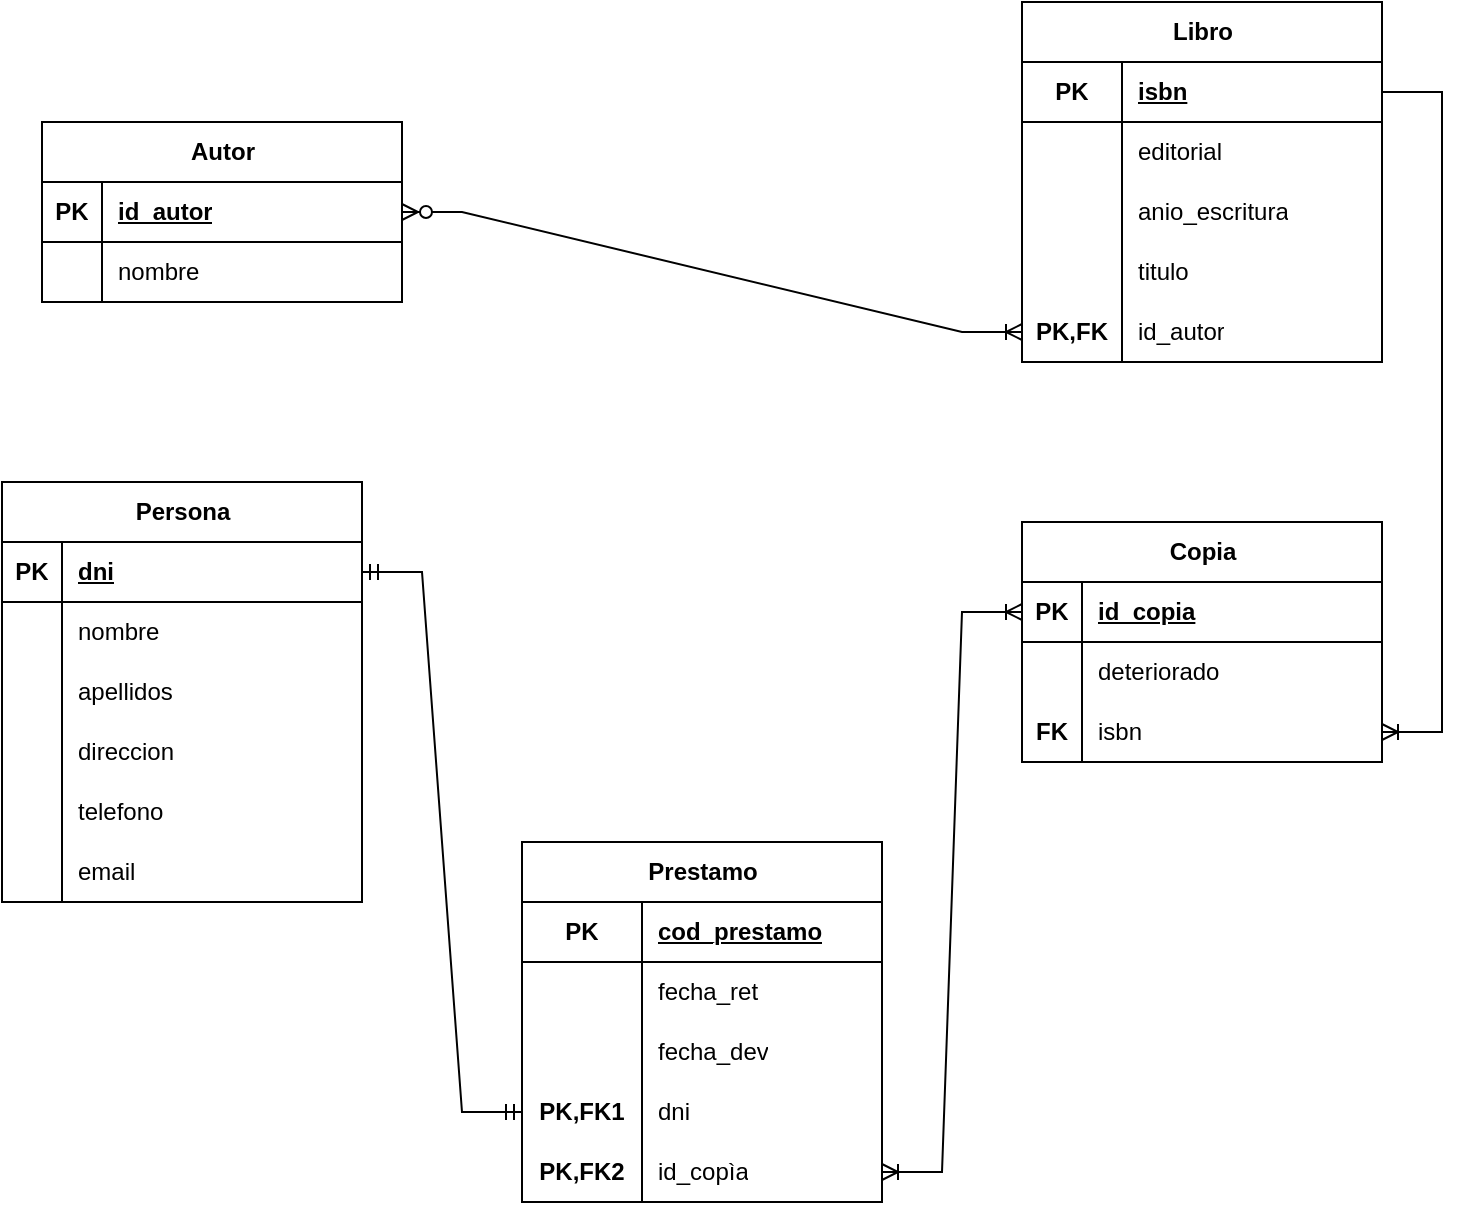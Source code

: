 <mxfile version="22.1.21" type="device">
  <diagram name="Página-1" id="P-5h5UV4D_t9oj7iMCKJ">
    <mxGraphModel dx="1195" dy="703" grid="1" gridSize="10" guides="1" tooltips="1" connect="1" arrows="1" fold="1" page="1" pageScale="1" pageWidth="827" pageHeight="1169" math="0" shadow="0">
      <root>
        <mxCell id="0" />
        <mxCell id="1" parent="0" />
        <mxCell id="MUojaJTW8JrNi8aAsuQx-83" value="Persona" style="shape=table;startSize=30;container=1;collapsible=1;childLayout=tableLayout;fixedRows=1;rowLines=0;fontStyle=1;align=center;resizeLast=1;html=1;" vertex="1" parent="1">
          <mxGeometry x="90" y="480" width="180" height="210" as="geometry" />
        </mxCell>
        <mxCell id="MUojaJTW8JrNi8aAsuQx-84" value="" style="shape=tableRow;horizontal=0;startSize=0;swimlaneHead=0;swimlaneBody=0;fillColor=none;collapsible=0;dropTarget=0;points=[[0,0.5],[1,0.5]];portConstraint=eastwest;top=0;left=0;right=0;bottom=1;" vertex="1" parent="MUojaJTW8JrNi8aAsuQx-83">
          <mxGeometry y="30" width="180" height="30" as="geometry" />
        </mxCell>
        <mxCell id="MUojaJTW8JrNi8aAsuQx-85" value="PK" style="shape=partialRectangle;connectable=0;fillColor=none;top=0;left=0;bottom=0;right=0;fontStyle=1;overflow=hidden;whiteSpace=wrap;html=1;" vertex="1" parent="MUojaJTW8JrNi8aAsuQx-84">
          <mxGeometry width="30" height="30" as="geometry">
            <mxRectangle width="30" height="30" as="alternateBounds" />
          </mxGeometry>
        </mxCell>
        <mxCell id="MUojaJTW8JrNi8aAsuQx-86" value="dni" style="shape=partialRectangle;connectable=0;fillColor=none;top=0;left=0;bottom=0;right=0;align=left;spacingLeft=6;fontStyle=5;overflow=hidden;whiteSpace=wrap;html=1;" vertex="1" parent="MUojaJTW8JrNi8aAsuQx-84">
          <mxGeometry x="30" width="150" height="30" as="geometry">
            <mxRectangle width="150" height="30" as="alternateBounds" />
          </mxGeometry>
        </mxCell>
        <mxCell id="MUojaJTW8JrNi8aAsuQx-87" value="" style="shape=tableRow;horizontal=0;startSize=0;swimlaneHead=0;swimlaneBody=0;fillColor=none;collapsible=0;dropTarget=0;points=[[0,0.5],[1,0.5]];portConstraint=eastwest;top=0;left=0;right=0;bottom=0;" vertex="1" parent="MUojaJTW8JrNi8aAsuQx-83">
          <mxGeometry y="60" width="180" height="30" as="geometry" />
        </mxCell>
        <mxCell id="MUojaJTW8JrNi8aAsuQx-88" value="" style="shape=partialRectangle;connectable=0;fillColor=none;top=0;left=0;bottom=0;right=0;editable=1;overflow=hidden;whiteSpace=wrap;html=1;" vertex="1" parent="MUojaJTW8JrNi8aAsuQx-87">
          <mxGeometry width="30" height="30" as="geometry">
            <mxRectangle width="30" height="30" as="alternateBounds" />
          </mxGeometry>
        </mxCell>
        <mxCell id="MUojaJTW8JrNi8aAsuQx-89" value="nombre" style="shape=partialRectangle;connectable=0;fillColor=none;top=0;left=0;bottom=0;right=0;align=left;spacingLeft=6;overflow=hidden;whiteSpace=wrap;html=1;" vertex="1" parent="MUojaJTW8JrNi8aAsuQx-87">
          <mxGeometry x="30" width="150" height="30" as="geometry">
            <mxRectangle width="150" height="30" as="alternateBounds" />
          </mxGeometry>
        </mxCell>
        <mxCell id="MUojaJTW8JrNi8aAsuQx-90" value="" style="shape=tableRow;horizontal=0;startSize=0;swimlaneHead=0;swimlaneBody=0;fillColor=none;collapsible=0;dropTarget=0;points=[[0,0.5],[1,0.5]];portConstraint=eastwest;top=0;left=0;right=0;bottom=0;" vertex="1" parent="MUojaJTW8JrNi8aAsuQx-83">
          <mxGeometry y="90" width="180" height="30" as="geometry" />
        </mxCell>
        <mxCell id="MUojaJTW8JrNi8aAsuQx-91" value="" style="shape=partialRectangle;connectable=0;fillColor=none;top=0;left=0;bottom=0;right=0;editable=1;overflow=hidden;whiteSpace=wrap;html=1;" vertex="1" parent="MUojaJTW8JrNi8aAsuQx-90">
          <mxGeometry width="30" height="30" as="geometry">
            <mxRectangle width="30" height="30" as="alternateBounds" />
          </mxGeometry>
        </mxCell>
        <mxCell id="MUojaJTW8JrNi8aAsuQx-92" value="apellidos" style="shape=partialRectangle;connectable=0;fillColor=none;top=0;left=0;bottom=0;right=0;align=left;spacingLeft=6;overflow=hidden;whiteSpace=wrap;html=1;" vertex="1" parent="MUojaJTW8JrNi8aAsuQx-90">
          <mxGeometry x="30" width="150" height="30" as="geometry">
            <mxRectangle width="150" height="30" as="alternateBounds" />
          </mxGeometry>
        </mxCell>
        <mxCell id="MUojaJTW8JrNi8aAsuQx-93" value="" style="shape=tableRow;horizontal=0;startSize=0;swimlaneHead=0;swimlaneBody=0;fillColor=none;collapsible=0;dropTarget=0;points=[[0,0.5],[1,0.5]];portConstraint=eastwest;top=0;left=0;right=0;bottom=0;" vertex="1" parent="MUojaJTW8JrNi8aAsuQx-83">
          <mxGeometry y="120" width="180" height="30" as="geometry" />
        </mxCell>
        <mxCell id="MUojaJTW8JrNi8aAsuQx-94" value="" style="shape=partialRectangle;connectable=0;fillColor=none;top=0;left=0;bottom=0;right=0;editable=1;overflow=hidden;whiteSpace=wrap;html=1;" vertex="1" parent="MUojaJTW8JrNi8aAsuQx-93">
          <mxGeometry width="30" height="30" as="geometry">
            <mxRectangle width="30" height="30" as="alternateBounds" />
          </mxGeometry>
        </mxCell>
        <mxCell id="MUojaJTW8JrNi8aAsuQx-95" value="direccion" style="shape=partialRectangle;connectable=0;fillColor=none;top=0;left=0;bottom=0;right=0;align=left;spacingLeft=6;overflow=hidden;whiteSpace=wrap;html=1;" vertex="1" parent="MUojaJTW8JrNi8aAsuQx-93">
          <mxGeometry x="30" width="150" height="30" as="geometry">
            <mxRectangle width="150" height="30" as="alternateBounds" />
          </mxGeometry>
        </mxCell>
        <mxCell id="MUojaJTW8JrNi8aAsuQx-123" value="" style="shape=tableRow;horizontal=0;startSize=0;swimlaneHead=0;swimlaneBody=0;fillColor=none;collapsible=0;dropTarget=0;points=[[0,0.5],[1,0.5]];portConstraint=eastwest;top=0;left=0;right=0;bottom=0;" vertex="1" parent="MUojaJTW8JrNi8aAsuQx-83">
          <mxGeometry y="150" width="180" height="30" as="geometry" />
        </mxCell>
        <mxCell id="MUojaJTW8JrNi8aAsuQx-124" value="" style="shape=partialRectangle;connectable=0;fillColor=none;top=0;left=0;bottom=0;right=0;editable=1;overflow=hidden;whiteSpace=wrap;html=1;" vertex="1" parent="MUojaJTW8JrNi8aAsuQx-123">
          <mxGeometry width="30" height="30" as="geometry">
            <mxRectangle width="30" height="30" as="alternateBounds" />
          </mxGeometry>
        </mxCell>
        <mxCell id="MUojaJTW8JrNi8aAsuQx-125" value="telefono" style="shape=partialRectangle;connectable=0;fillColor=none;top=0;left=0;bottom=0;right=0;align=left;spacingLeft=6;overflow=hidden;whiteSpace=wrap;html=1;" vertex="1" parent="MUojaJTW8JrNi8aAsuQx-123">
          <mxGeometry x="30" width="150" height="30" as="geometry">
            <mxRectangle width="150" height="30" as="alternateBounds" />
          </mxGeometry>
        </mxCell>
        <mxCell id="MUojaJTW8JrNi8aAsuQx-126" value="" style="shape=tableRow;horizontal=0;startSize=0;swimlaneHead=0;swimlaneBody=0;fillColor=none;collapsible=0;dropTarget=0;points=[[0,0.5],[1,0.5]];portConstraint=eastwest;top=0;left=0;right=0;bottom=0;" vertex="1" parent="MUojaJTW8JrNi8aAsuQx-83">
          <mxGeometry y="180" width="180" height="30" as="geometry" />
        </mxCell>
        <mxCell id="MUojaJTW8JrNi8aAsuQx-127" value="" style="shape=partialRectangle;connectable=0;fillColor=none;top=0;left=0;bottom=0;right=0;editable=1;overflow=hidden;whiteSpace=wrap;html=1;" vertex="1" parent="MUojaJTW8JrNi8aAsuQx-126">
          <mxGeometry width="30" height="30" as="geometry">
            <mxRectangle width="30" height="30" as="alternateBounds" />
          </mxGeometry>
        </mxCell>
        <mxCell id="MUojaJTW8JrNi8aAsuQx-128" value="email" style="shape=partialRectangle;connectable=0;fillColor=none;top=0;left=0;bottom=0;right=0;align=left;spacingLeft=6;overflow=hidden;whiteSpace=wrap;html=1;" vertex="1" parent="MUojaJTW8JrNi8aAsuQx-126">
          <mxGeometry x="30" width="150" height="30" as="geometry">
            <mxRectangle width="150" height="30" as="alternateBounds" />
          </mxGeometry>
        </mxCell>
        <mxCell id="MUojaJTW8JrNi8aAsuQx-44" value="Autor" style="shape=table;startSize=30;container=1;collapsible=1;childLayout=tableLayout;fixedRows=1;rowLines=0;fontStyle=1;align=center;resizeLast=1;html=1;" vertex="1" parent="1">
          <mxGeometry x="110" y="300" width="180" height="90" as="geometry" />
        </mxCell>
        <mxCell id="MUojaJTW8JrNi8aAsuQx-45" value="" style="shape=tableRow;horizontal=0;startSize=0;swimlaneHead=0;swimlaneBody=0;fillColor=none;collapsible=0;dropTarget=0;points=[[0,0.5],[1,0.5]];portConstraint=eastwest;top=0;left=0;right=0;bottom=1;" vertex="1" parent="MUojaJTW8JrNi8aAsuQx-44">
          <mxGeometry y="30" width="180" height="30" as="geometry" />
        </mxCell>
        <mxCell id="MUojaJTW8JrNi8aAsuQx-46" value="PK" style="shape=partialRectangle;connectable=0;fillColor=none;top=0;left=0;bottom=0;right=0;fontStyle=1;overflow=hidden;whiteSpace=wrap;html=1;" vertex="1" parent="MUojaJTW8JrNi8aAsuQx-45">
          <mxGeometry width="30" height="30" as="geometry">
            <mxRectangle width="30" height="30" as="alternateBounds" />
          </mxGeometry>
        </mxCell>
        <mxCell id="MUojaJTW8JrNi8aAsuQx-47" value="id_autor" style="shape=partialRectangle;connectable=0;fillColor=none;top=0;left=0;bottom=0;right=0;align=left;spacingLeft=6;fontStyle=5;overflow=hidden;whiteSpace=wrap;html=1;" vertex="1" parent="MUojaJTW8JrNi8aAsuQx-45">
          <mxGeometry x="30" width="150" height="30" as="geometry">
            <mxRectangle width="150" height="30" as="alternateBounds" />
          </mxGeometry>
        </mxCell>
        <mxCell id="MUojaJTW8JrNi8aAsuQx-48" value="" style="shape=tableRow;horizontal=0;startSize=0;swimlaneHead=0;swimlaneBody=0;fillColor=none;collapsible=0;dropTarget=0;points=[[0,0.5],[1,0.5]];portConstraint=eastwest;top=0;left=0;right=0;bottom=0;" vertex="1" parent="MUojaJTW8JrNi8aAsuQx-44">
          <mxGeometry y="60" width="180" height="30" as="geometry" />
        </mxCell>
        <mxCell id="MUojaJTW8JrNi8aAsuQx-49" value="" style="shape=partialRectangle;connectable=0;fillColor=none;top=0;left=0;bottom=0;right=0;editable=1;overflow=hidden;whiteSpace=wrap;html=1;" vertex="1" parent="MUojaJTW8JrNi8aAsuQx-48">
          <mxGeometry width="30" height="30" as="geometry">
            <mxRectangle width="30" height="30" as="alternateBounds" />
          </mxGeometry>
        </mxCell>
        <mxCell id="MUojaJTW8JrNi8aAsuQx-50" value="nombre" style="shape=partialRectangle;connectable=0;fillColor=none;top=0;left=0;bottom=0;right=0;align=left;spacingLeft=6;overflow=hidden;whiteSpace=wrap;html=1;" vertex="1" parent="MUojaJTW8JrNi8aAsuQx-48">
          <mxGeometry x="30" width="150" height="30" as="geometry">
            <mxRectangle width="150" height="30" as="alternateBounds" />
          </mxGeometry>
        </mxCell>
        <mxCell id="MUojaJTW8JrNi8aAsuQx-57" value="Libro" style="shape=table;startSize=30;container=1;collapsible=1;childLayout=tableLayout;fixedRows=1;rowLines=0;fontStyle=1;align=center;resizeLast=1;html=1;" vertex="1" parent="1">
          <mxGeometry x="600" y="240" width="180" height="180" as="geometry" />
        </mxCell>
        <mxCell id="MUojaJTW8JrNi8aAsuQx-58" value="" style="shape=tableRow;horizontal=0;startSize=0;swimlaneHead=0;swimlaneBody=0;fillColor=none;collapsible=0;dropTarget=0;points=[[0,0.5],[1,0.5]];portConstraint=eastwest;top=0;left=0;right=0;bottom=1;" vertex="1" parent="MUojaJTW8JrNi8aAsuQx-57">
          <mxGeometry y="30" width="180" height="30" as="geometry" />
        </mxCell>
        <mxCell id="MUojaJTW8JrNi8aAsuQx-59" value="PK" style="shape=partialRectangle;connectable=0;fillColor=none;top=0;left=0;bottom=0;right=0;fontStyle=1;overflow=hidden;whiteSpace=wrap;html=1;" vertex="1" parent="MUojaJTW8JrNi8aAsuQx-58">
          <mxGeometry width="50" height="30" as="geometry">
            <mxRectangle width="50" height="30" as="alternateBounds" />
          </mxGeometry>
        </mxCell>
        <mxCell id="MUojaJTW8JrNi8aAsuQx-60" value="isbn" style="shape=partialRectangle;connectable=0;fillColor=none;top=0;left=0;bottom=0;right=0;align=left;spacingLeft=6;fontStyle=5;overflow=hidden;whiteSpace=wrap;html=1;" vertex="1" parent="MUojaJTW8JrNi8aAsuQx-58">
          <mxGeometry x="50" width="130" height="30" as="geometry">
            <mxRectangle width="130" height="30" as="alternateBounds" />
          </mxGeometry>
        </mxCell>
        <mxCell id="MUojaJTW8JrNi8aAsuQx-61" value="" style="shape=tableRow;horizontal=0;startSize=0;swimlaneHead=0;swimlaneBody=0;fillColor=none;collapsible=0;dropTarget=0;points=[[0,0.5],[1,0.5]];portConstraint=eastwest;top=0;left=0;right=0;bottom=0;" vertex="1" parent="MUojaJTW8JrNi8aAsuQx-57">
          <mxGeometry y="60" width="180" height="30" as="geometry" />
        </mxCell>
        <mxCell id="MUojaJTW8JrNi8aAsuQx-62" value="" style="shape=partialRectangle;connectable=0;fillColor=none;top=0;left=0;bottom=0;right=0;editable=1;overflow=hidden;whiteSpace=wrap;html=1;" vertex="1" parent="MUojaJTW8JrNi8aAsuQx-61">
          <mxGeometry width="50" height="30" as="geometry">
            <mxRectangle width="50" height="30" as="alternateBounds" />
          </mxGeometry>
        </mxCell>
        <mxCell id="MUojaJTW8JrNi8aAsuQx-63" value="editorial" style="shape=partialRectangle;connectable=0;fillColor=none;top=0;left=0;bottom=0;right=0;align=left;spacingLeft=6;overflow=hidden;whiteSpace=wrap;html=1;" vertex="1" parent="MUojaJTW8JrNi8aAsuQx-61">
          <mxGeometry x="50" width="130" height="30" as="geometry">
            <mxRectangle width="130" height="30" as="alternateBounds" />
          </mxGeometry>
        </mxCell>
        <mxCell id="MUojaJTW8JrNi8aAsuQx-64" value="" style="shape=tableRow;horizontal=0;startSize=0;swimlaneHead=0;swimlaneBody=0;fillColor=none;collapsible=0;dropTarget=0;points=[[0,0.5],[1,0.5]];portConstraint=eastwest;top=0;left=0;right=0;bottom=0;" vertex="1" parent="MUojaJTW8JrNi8aAsuQx-57">
          <mxGeometry y="90" width="180" height="30" as="geometry" />
        </mxCell>
        <mxCell id="MUojaJTW8JrNi8aAsuQx-65" value="" style="shape=partialRectangle;connectable=0;fillColor=none;top=0;left=0;bottom=0;right=0;editable=1;overflow=hidden;whiteSpace=wrap;html=1;" vertex="1" parent="MUojaJTW8JrNi8aAsuQx-64">
          <mxGeometry width="50" height="30" as="geometry">
            <mxRectangle width="50" height="30" as="alternateBounds" />
          </mxGeometry>
        </mxCell>
        <mxCell id="MUojaJTW8JrNi8aAsuQx-66" value="anio_escritura" style="shape=partialRectangle;connectable=0;fillColor=none;top=0;left=0;bottom=0;right=0;align=left;spacingLeft=6;overflow=hidden;whiteSpace=wrap;html=1;" vertex="1" parent="MUojaJTW8JrNi8aAsuQx-64">
          <mxGeometry x="50" width="130" height="30" as="geometry">
            <mxRectangle width="130" height="30" as="alternateBounds" />
          </mxGeometry>
        </mxCell>
        <mxCell id="MUojaJTW8JrNi8aAsuQx-67" value="" style="shape=tableRow;horizontal=0;startSize=0;swimlaneHead=0;swimlaneBody=0;fillColor=none;collapsible=0;dropTarget=0;points=[[0,0.5],[1,0.5]];portConstraint=eastwest;top=0;left=0;right=0;bottom=0;" vertex="1" parent="MUojaJTW8JrNi8aAsuQx-57">
          <mxGeometry y="120" width="180" height="30" as="geometry" />
        </mxCell>
        <mxCell id="MUojaJTW8JrNi8aAsuQx-68" value="" style="shape=partialRectangle;connectable=0;fillColor=none;top=0;left=0;bottom=0;right=0;editable=1;overflow=hidden;whiteSpace=wrap;html=1;" vertex="1" parent="MUojaJTW8JrNi8aAsuQx-67">
          <mxGeometry width="50" height="30" as="geometry">
            <mxRectangle width="50" height="30" as="alternateBounds" />
          </mxGeometry>
        </mxCell>
        <mxCell id="MUojaJTW8JrNi8aAsuQx-69" value="titulo" style="shape=partialRectangle;connectable=0;fillColor=none;top=0;left=0;bottom=0;right=0;align=left;spacingLeft=6;overflow=hidden;whiteSpace=wrap;html=1;" vertex="1" parent="MUojaJTW8JrNi8aAsuQx-67">
          <mxGeometry x="50" width="130" height="30" as="geometry">
            <mxRectangle width="130" height="30" as="alternateBounds" />
          </mxGeometry>
        </mxCell>
        <mxCell id="MUojaJTW8JrNi8aAsuQx-129" value="" style="shape=tableRow;horizontal=0;startSize=0;swimlaneHead=0;swimlaneBody=0;fillColor=none;collapsible=0;dropTarget=0;points=[[0,0.5],[1,0.5]];portConstraint=eastwest;top=0;left=0;right=0;bottom=0;" vertex="1" parent="MUojaJTW8JrNi8aAsuQx-57">
          <mxGeometry y="150" width="180" height="30" as="geometry" />
        </mxCell>
        <mxCell id="MUojaJTW8JrNi8aAsuQx-130" value="&lt;b&gt;PK,FK&lt;/b&gt;" style="shape=partialRectangle;connectable=0;fillColor=none;top=0;left=0;bottom=0;right=0;editable=1;overflow=hidden;whiteSpace=wrap;html=1;" vertex="1" parent="MUojaJTW8JrNi8aAsuQx-129">
          <mxGeometry width="50" height="30" as="geometry">
            <mxRectangle width="50" height="30" as="alternateBounds" />
          </mxGeometry>
        </mxCell>
        <mxCell id="MUojaJTW8JrNi8aAsuQx-131" value="id_autor" style="shape=partialRectangle;connectable=0;fillColor=none;top=0;left=0;bottom=0;right=0;align=left;spacingLeft=6;overflow=hidden;whiteSpace=wrap;html=1;" vertex="1" parent="MUojaJTW8JrNi8aAsuQx-129">
          <mxGeometry x="50" width="130" height="30" as="geometry">
            <mxRectangle width="130" height="30" as="alternateBounds" />
          </mxGeometry>
        </mxCell>
        <mxCell id="MUojaJTW8JrNi8aAsuQx-70" value="Copia" style="shape=table;startSize=30;container=1;collapsible=1;childLayout=tableLayout;fixedRows=1;rowLines=0;fontStyle=1;align=center;resizeLast=1;html=1;" vertex="1" parent="1">
          <mxGeometry x="600" y="500" width="180" height="120" as="geometry" />
        </mxCell>
        <mxCell id="MUojaJTW8JrNi8aAsuQx-71" value="" style="shape=tableRow;horizontal=0;startSize=0;swimlaneHead=0;swimlaneBody=0;fillColor=none;collapsible=0;dropTarget=0;points=[[0,0.5],[1,0.5]];portConstraint=eastwest;top=0;left=0;right=0;bottom=1;" vertex="1" parent="MUojaJTW8JrNi8aAsuQx-70">
          <mxGeometry y="30" width="180" height="30" as="geometry" />
        </mxCell>
        <mxCell id="MUojaJTW8JrNi8aAsuQx-72" value="PK" style="shape=partialRectangle;connectable=0;fillColor=none;top=0;left=0;bottom=0;right=0;fontStyle=1;overflow=hidden;whiteSpace=wrap;html=1;" vertex="1" parent="MUojaJTW8JrNi8aAsuQx-71">
          <mxGeometry width="30" height="30" as="geometry">
            <mxRectangle width="30" height="30" as="alternateBounds" />
          </mxGeometry>
        </mxCell>
        <mxCell id="MUojaJTW8JrNi8aAsuQx-73" value="id_copia" style="shape=partialRectangle;connectable=0;fillColor=none;top=0;left=0;bottom=0;right=0;align=left;spacingLeft=6;fontStyle=5;overflow=hidden;whiteSpace=wrap;html=1;" vertex="1" parent="MUojaJTW8JrNi8aAsuQx-71">
          <mxGeometry x="30" width="150" height="30" as="geometry">
            <mxRectangle width="150" height="30" as="alternateBounds" />
          </mxGeometry>
        </mxCell>
        <mxCell id="MUojaJTW8JrNi8aAsuQx-74" value="" style="shape=tableRow;horizontal=0;startSize=0;swimlaneHead=0;swimlaneBody=0;fillColor=none;collapsible=0;dropTarget=0;points=[[0,0.5],[1,0.5]];portConstraint=eastwest;top=0;left=0;right=0;bottom=0;" vertex="1" parent="MUojaJTW8JrNi8aAsuQx-70">
          <mxGeometry y="60" width="180" height="30" as="geometry" />
        </mxCell>
        <mxCell id="MUojaJTW8JrNi8aAsuQx-75" value="" style="shape=partialRectangle;connectable=0;fillColor=none;top=0;left=0;bottom=0;right=0;editable=1;overflow=hidden;whiteSpace=wrap;html=1;" vertex="1" parent="MUojaJTW8JrNi8aAsuQx-74">
          <mxGeometry width="30" height="30" as="geometry">
            <mxRectangle width="30" height="30" as="alternateBounds" />
          </mxGeometry>
        </mxCell>
        <mxCell id="MUojaJTW8JrNi8aAsuQx-76" value="deteriorado" style="shape=partialRectangle;connectable=0;fillColor=none;top=0;left=0;bottom=0;right=0;align=left;spacingLeft=6;overflow=hidden;whiteSpace=wrap;html=1;" vertex="1" parent="MUojaJTW8JrNi8aAsuQx-74">
          <mxGeometry x="30" width="150" height="30" as="geometry">
            <mxRectangle width="150" height="30" as="alternateBounds" />
          </mxGeometry>
        </mxCell>
        <mxCell id="MUojaJTW8JrNi8aAsuQx-134" value="" style="shape=tableRow;horizontal=0;startSize=0;swimlaneHead=0;swimlaneBody=0;fillColor=none;collapsible=0;dropTarget=0;points=[[0,0.5],[1,0.5]];portConstraint=eastwest;top=0;left=0;right=0;bottom=0;" vertex="1" parent="MUojaJTW8JrNi8aAsuQx-70">
          <mxGeometry y="90" width="180" height="30" as="geometry" />
        </mxCell>
        <mxCell id="MUojaJTW8JrNi8aAsuQx-135" value="&lt;b&gt;FK&lt;/b&gt;" style="shape=partialRectangle;connectable=0;fillColor=none;top=0;left=0;bottom=0;right=0;editable=1;overflow=hidden;whiteSpace=wrap;html=1;" vertex="1" parent="MUojaJTW8JrNi8aAsuQx-134">
          <mxGeometry width="30" height="30" as="geometry">
            <mxRectangle width="30" height="30" as="alternateBounds" />
          </mxGeometry>
        </mxCell>
        <mxCell id="MUojaJTW8JrNi8aAsuQx-136" value="isbn" style="shape=partialRectangle;connectable=0;fillColor=none;top=0;left=0;bottom=0;right=0;align=left;spacingLeft=6;overflow=hidden;whiteSpace=wrap;html=1;" vertex="1" parent="MUojaJTW8JrNi8aAsuQx-134">
          <mxGeometry x="30" width="150" height="30" as="geometry">
            <mxRectangle width="150" height="30" as="alternateBounds" />
          </mxGeometry>
        </mxCell>
        <mxCell id="MUojaJTW8JrNi8aAsuQx-96" value="Prestamo" style="shape=table;startSize=30;container=1;collapsible=1;childLayout=tableLayout;fixedRows=1;rowLines=0;fontStyle=1;align=center;resizeLast=1;html=1;" vertex="1" parent="1">
          <mxGeometry x="350" y="660" width="180" height="180" as="geometry" />
        </mxCell>
        <mxCell id="MUojaJTW8JrNi8aAsuQx-97" value="" style="shape=tableRow;horizontal=0;startSize=0;swimlaneHead=0;swimlaneBody=0;fillColor=none;collapsible=0;dropTarget=0;points=[[0,0.5],[1,0.5]];portConstraint=eastwest;top=0;left=0;right=0;bottom=1;" vertex="1" parent="MUojaJTW8JrNi8aAsuQx-96">
          <mxGeometry y="30" width="180" height="30" as="geometry" />
        </mxCell>
        <mxCell id="MUojaJTW8JrNi8aAsuQx-98" value="PK" style="shape=partialRectangle;connectable=0;fillColor=none;top=0;left=0;bottom=0;right=0;fontStyle=1;overflow=hidden;whiteSpace=wrap;html=1;" vertex="1" parent="MUojaJTW8JrNi8aAsuQx-97">
          <mxGeometry width="60" height="30" as="geometry">
            <mxRectangle width="60" height="30" as="alternateBounds" />
          </mxGeometry>
        </mxCell>
        <mxCell id="MUojaJTW8JrNi8aAsuQx-99" value="cod_prestamo" style="shape=partialRectangle;connectable=0;fillColor=none;top=0;left=0;bottom=0;right=0;align=left;spacingLeft=6;fontStyle=5;overflow=hidden;whiteSpace=wrap;html=1;" vertex="1" parent="MUojaJTW8JrNi8aAsuQx-97">
          <mxGeometry x="60" width="120" height="30" as="geometry">
            <mxRectangle width="120" height="30" as="alternateBounds" />
          </mxGeometry>
        </mxCell>
        <mxCell id="MUojaJTW8JrNi8aAsuQx-100" value="" style="shape=tableRow;horizontal=0;startSize=0;swimlaneHead=0;swimlaneBody=0;fillColor=none;collapsible=0;dropTarget=0;points=[[0,0.5],[1,0.5]];portConstraint=eastwest;top=0;left=0;right=0;bottom=0;" vertex="1" parent="MUojaJTW8JrNi8aAsuQx-96">
          <mxGeometry y="60" width="180" height="30" as="geometry" />
        </mxCell>
        <mxCell id="MUojaJTW8JrNi8aAsuQx-101" value="" style="shape=partialRectangle;connectable=0;fillColor=none;top=0;left=0;bottom=0;right=0;editable=1;overflow=hidden;whiteSpace=wrap;html=1;" vertex="1" parent="MUojaJTW8JrNi8aAsuQx-100">
          <mxGeometry width="60" height="30" as="geometry">
            <mxRectangle width="60" height="30" as="alternateBounds" />
          </mxGeometry>
        </mxCell>
        <mxCell id="MUojaJTW8JrNi8aAsuQx-102" value="fecha_ret" style="shape=partialRectangle;connectable=0;fillColor=none;top=0;left=0;bottom=0;right=0;align=left;spacingLeft=6;overflow=hidden;whiteSpace=wrap;html=1;" vertex="1" parent="MUojaJTW8JrNi8aAsuQx-100">
          <mxGeometry x="60" width="120" height="30" as="geometry">
            <mxRectangle width="120" height="30" as="alternateBounds" />
          </mxGeometry>
        </mxCell>
        <mxCell id="MUojaJTW8JrNi8aAsuQx-103" value="" style="shape=tableRow;horizontal=0;startSize=0;swimlaneHead=0;swimlaneBody=0;fillColor=none;collapsible=0;dropTarget=0;points=[[0,0.5],[1,0.5]];portConstraint=eastwest;top=0;left=0;right=0;bottom=0;" vertex="1" parent="MUojaJTW8JrNi8aAsuQx-96">
          <mxGeometry y="90" width="180" height="30" as="geometry" />
        </mxCell>
        <mxCell id="MUojaJTW8JrNi8aAsuQx-104" value="" style="shape=partialRectangle;connectable=0;fillColor=none;top=0;left=0;bottom=0;right=0;editable=1;overflow=hidden;whiteSpace=wrap;html=1;" vertex="1" parent="MUojaJTW8JrNi8aAsuQx-103">
          <mxGeometry width="60" height="30" as="geometry">
            <mxRectangle width="60" height="30" as="alternateBounds" />
          </mxGeometry>
        </mxCell>
        <mxCell id="MUojaJTW8JrNi8aAsuQx-105" value="fecha_dev" style="shape=partialRectangle;connectable=0;fillColor=none;top=0;left=0;bottom=0;right=0;align=left;spacingLeft=6;overflow=hidden;whiteSpace=wrap;html=1;" vertex="1" parent="MUojaJTW8JrNi8aAsuQx-103">
          <mxGeometry x="60" width="120" height="30" as="geometry">
            <mxRectangle width="120" height="30" as="alternateBounds" />
          </mxGeometry>
        </mxCell>
        <mxCell id="MUojaJTW8JrNi8aAsuQx-138" value="" style="shape=tableRow;horizontal=0;startSize=0;swimlaneHead=0;swimlaneBody=0;fillColor=none;collapsible=0;dropTarget=0;points=[[0,0.5],[1,0.5]];portConstraint=eastwest;top=0;left=0;right=0;bottom=0;" vertex="1" parent="MUojaJTW8JrNi8aAsuQx-96">
          <mxGeometry y="120" width="180" height="30" as="geometry" />
        </mxCell>
        <mxCell id="MUojaJTW8JrNi8aAsuQx-139" value="&lt;b&gt;PK,FK1&lt;/b&gt;" style="shape=partialRectangle;connectable=0;fillColor=none;top=0;left=0;bottom=0;right=0;editable=1;overflow=hidden;whiteSpace=wrap;html=1;" vertex="1" parent="MUojaJTW8JrNi8aAsuQx-138">
          <mxGeometry width="60" height="30" as="geometry">
            <mxRectangle width="60" height="30" as="alternateBounds" />
          </mxGeometry>
        </mxCell>
        <mxCell id="MUojaJTW8JrNi8aAsuQx-140" value="dni" style="shape=partialRectangle;connectable=0;fillColor=none;top=0;left=0;bottom=0;right=0;align=left;spacingLeft=6;overflow=hidden;whiteSpace=wrap;html=1;" vertex="1" parent="MUojaJTW8JrNi8aAsuQx-138">
          <mxGeometry x="60" width="120" height="30" as="geometry">
            <mxRectangle width="120" height="30" as="alternateBounds" />
          </mxGeometry>
        </mxCell>
        <mxCell id="MUojaJTW8JrNi8aAsuQx-141" value="" style="shape=tableRow;horizontal=0;startSize=0;swimlaneHead=0;swimlaneBody=0;fillColor=none;collapsible=0;dropTarget=0;points=[[0,0.5],[1,0.5]];portConstraint=eastwest;top=0;left=0;right=0;bottom=0;" vertex="1" parent="MUojaJTW8JrNi8aAsuQx-96">
          <mxGeometry y="150" width="180" height="30" as="geometry" />
        </mxCell>
        <mxCell id="MUojaJTW8JrNi8aAsuQx-142" value="&lt;b&gt;PK,FK2&lt;/b&gt;" style="shape=partialRectangle;connectable=0;fillColor=none;top=0;left=0;bottom=0;right=0;editable=1;overflow=hidden;whiteSpace=wrap;html=1;" vertex="1" parent="MUojaJTW8JrNi8aAsuQx-141">
          <mxGeometry width="60" height="30" as="geometry">
            <mxRectangle width="60" height="30" as="alternateBounds" />
          </mxGeometry>
        </mxCell>
        <mxCell id="MUojaJTW8JrNi8aAsuQx-143" value="id_copìa" style="shape=partialRectangle;connectable=0;fillColor=none;top=0;left=0;bottom=0;right=0;align=left;spacingLeft=6;overflow=hidden;whiteSpace=wrap;html=1;" vertex="1" parent="MUojaJTW8JrNi8aAsuQx-141">
          <mxGeometry x="60" width="120" height="30" as="geometry">
            <mxRectangle width="120" height="30" as="alternateBounds" />
          </mxGeometry>
        </mxCell>
        <mxCell id="MUojaJTW8JrNi8aAsuQx-133" value="" style="edgeStyle=entityRelationEdgeStyle;fontSize=12;html=1;endArrow=ERoneToMany;startArrow=ERzeroToMany;rounded=0;exitX=1;exitY=0.5;exitDx=0;exitDy=0;entryX=0;entryY=0.5;entryDx=0;entryDy=0;" edge="1" parent="1" source="MUojaJTW8JrNi8aAsuQx-45" target="MUojaJTW8JrNi8aAsuQx-129">
          <mxGeometry width="100" height="100" relative="1" as="geometry">
            <mxPoint x="410" y="530" as="sourcePoint" />
            <mxPoint x="510" y="430" as="targetPoint" />
          </mxGeometry>
        </mxCell>
        <mxCell id="MUojaJTW8JrNi8aAsuQx-137" value="" style="edgeStyle=entityRelationEdgeStyle;fontSize=12;html=1;endArrow=ERoneToMany;rounded=0;exitX=1;exitY=0.5;exitDx=0;exitDy=0;" edge="1" parent="1" source="MUojaJTW8JrNi8aAsuQx-58" target="MUojaJTW8JrNi8aAsuQx-134">
          <mxGeometry width="100" height="100" relative="1" as="geometry">
            <mxPoint x="560" y="285" as="sourcePoint" />
            <mxPoint x="570" y="735" as="targetPoint" />
            <Array as="points">
              <mxPoint x="460" y="435" />
              <mxPoint x="470" y="430" />
              <mxPoint x="470" y="420" />
            </Array>
          </mxGeometry>
        </mxCell>
        <mxCell id="MUojaJTW8JrNi8aAsuQx-144" value="" style="edgeStyle=entityRelationEdgeStyle;fontSize=12;html=1;endArrow=ERoneToMany;startArrow=ERoneToMany;rounded=0;" edge="1" parent="1" source="MUojaJTW8JrNi8aAsuQx-141" target="MUojaJTW8JrNi8aAsuQx-71">
          <mxGeometry width="100" height="100" relative="1" as="geometry">
            <mxPoint x="570" y="840" as="sourcePoint" />
            <mxPoint x="670" y="740" as="targetPoint" />
          </mxGeometry>
        </mxCell>
        <mxCell id="MUojaJTW8JrNi8aAsuQx-146" value="" style="edgeStyle=entityRelationEdgeStyle;fontSize=12;html=1;endArrow=ERmandOne;startArrow=ERmandOne;rounded=0;" edge="1" parent="1" source="MUojaJTW8JrNi8aAsuQx-84" target="MUojaJTW8JrNi8aAsuQx-138">
          <mxGeometry width="100" height="100" relative="1" as="geometry">
            <mxPoint x="210" y="870" as="sourcePoint" />
            <mxPoint x="310" y="770" as="targetPoint" />
          </mxGeometry>
        </mxCell>
      </root>
    </mxGraphModel>
  </diagram>
</mxfile>
